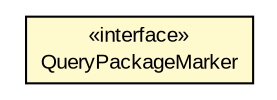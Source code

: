 #!/usr/local/bin/dot
#
# Class diagram 
# Generated by UMLGraph version R5_6 (http://www.umlgraph.org/)
#

digraph G {
	edge [fontname="arial",fontsize=10,labelfontname="arial",labelfontsize=10];
	node [fontname="arial",fontsize=10,shape=plaintext];
	nodesep=0.25;
	ranksep=0.5;
	// br.gov.to.sefaz.persistence.query.QueryPackageMarker
	c720262 [label=<<table title="br.gov.to.sefaz.persistence.query.QueryPackageMarker" border="0" cellborder="1" cellspacing="0" cellpadding="2" port="p" bgcolor="lemonChiffon" href="./QueryPackageMarker.html">
		<tr><td><table border="0" cellspacing="0" cellpadding="1">
<tr><td align="center" balign="center"> &#171;interface&#187; </td></tr>
<tr><td align="center" balign="center"> QueryPackageMarker </td></tr>
		</table></td></tr>
		</table>>, URL="./QueryPackageMarker.html", fontname="arial", fontcolor="black", fontsize=10.0];
}

